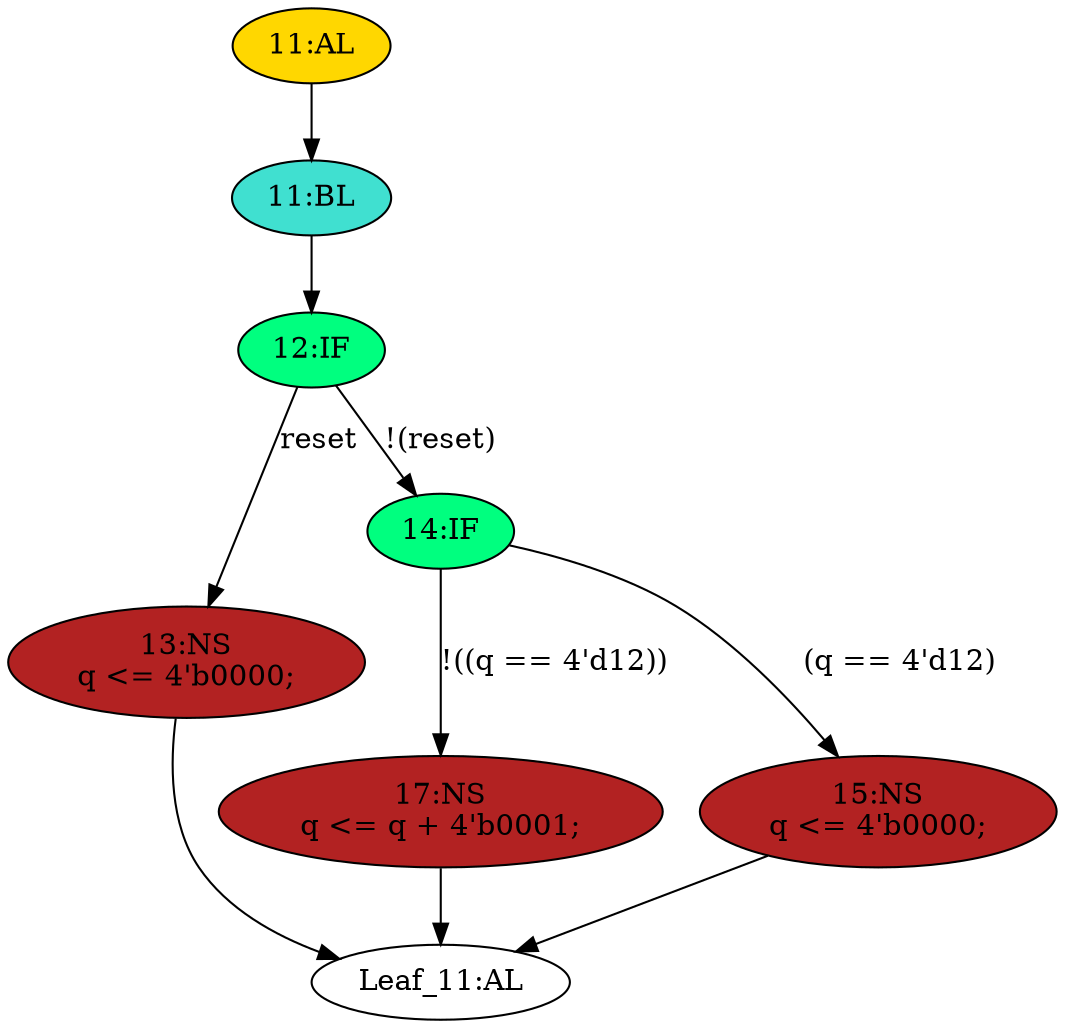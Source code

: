 strict digraph "" {
	node [label="\N"];
	"12:IF"	[ast="<pyverilog.vparser.ast.IfStatement object at 0x7f9360697290>",
		fillcolor=springgreen,
		label="12:IF",
		statements="[]",
		style=filled,
		typ=IfStatement];
	"13:NS"	[ast="<pyverilog.vparser.ast.NonblockingSubstitution object at 0x7f9360697850>",
		fillcolor=firebrick,
		label="13:NS
q <= 4'b0000;",
		statements="[<pyverilog.vparser.ast.NonblockingSubstitution object at 0x7f9360697850>]",
		style=filled,
		typ=NonblockingSubstitution];
	"12:IF" -> "13:NS"	[cond="['reset']",
		label=reset,
		lineno=12];
	"14:IF"	[ast="<pyverilog.vparser.ast.IfStatement object at 0x7f93606973d0>",
		fillcolor=springgreen,
		label="14:IF",
		statements="[]",
		style=filled,
		typ=IfStatement];
	"12:IF" -> "14:IF"	[cond="['reset']",
		label="!(reset)",
		lineno=12];
	"Leaf_11:AL"	[def_var="['q']",
		label="Leaf_11:AL"];
	"13:NS" -> "Leaf_11:AL"	[cond="[]",
		lineno=None];
	"11:BL"	[ast="<pyverilog.vparser.ast.Block object at 0x7f93606979d0>",
		fillcolor=turquoise,
		label="11:BL",
		statements="[]",
		style=filled,
		typ=Block];
	"11:BL" -> "12:IF"	[cond="[]",
		lineno=None];
	"17:NS"	[ast="<pyverilog.vparser.ast.NonblockingSubstitution object at 0x7f9360697410>",
		fillcolor=firebrick,
		label="17:NS
q <= q + 4'b0001;",
		statements="[<pyverilog.vparser.ast.NonblockingSubstitution object at 0x7f9360697410>]",
		style=filled,
		typ=NonblockingSubstitution];
	"14:IF" -> "17:NS"	[cond="['q']",
		label="!((q == 4'd12))",
		lineno=14];
	"15:NS"	[ast="<pyverilog.vparser.ast.NonblockingSubstitution object at 0x7f9360697650>",
		fillcolor=firebrick,
		label="15:NS
q <= 4'b0000;",
		statements="[<pyverilog.vparser.ast.NonblockingSubstitution object at 0x7f9360697650>]",
		style=filled,
		typ=NonblockingSubstitution];
	"14:IF" -> "15:NS"	[cond="['q']",
		label="(q == 4'd12)",
		lineno=14];
	"17:NS" -> "Leaf_11:AL"	[cond="[]",
		lineno=None];
	"15:NS" -> "Leaf_11:AL"	[cond="[]",
		lineno=None];
	"11:AL"	[ast="<pyverilog.vparser.ast.Always object at 0x7f9360697a10>",
		clk_sens=True,
		fillcolor=gold,
		label="11:AL",
		sens="['clk']",
		statements="[]",
		style=filled,
		typ=Always,
		use_var="['q', 'reset']"];
	"11:AL" -> "11:BL"	[cond="[]",
		lineno=None];
}
